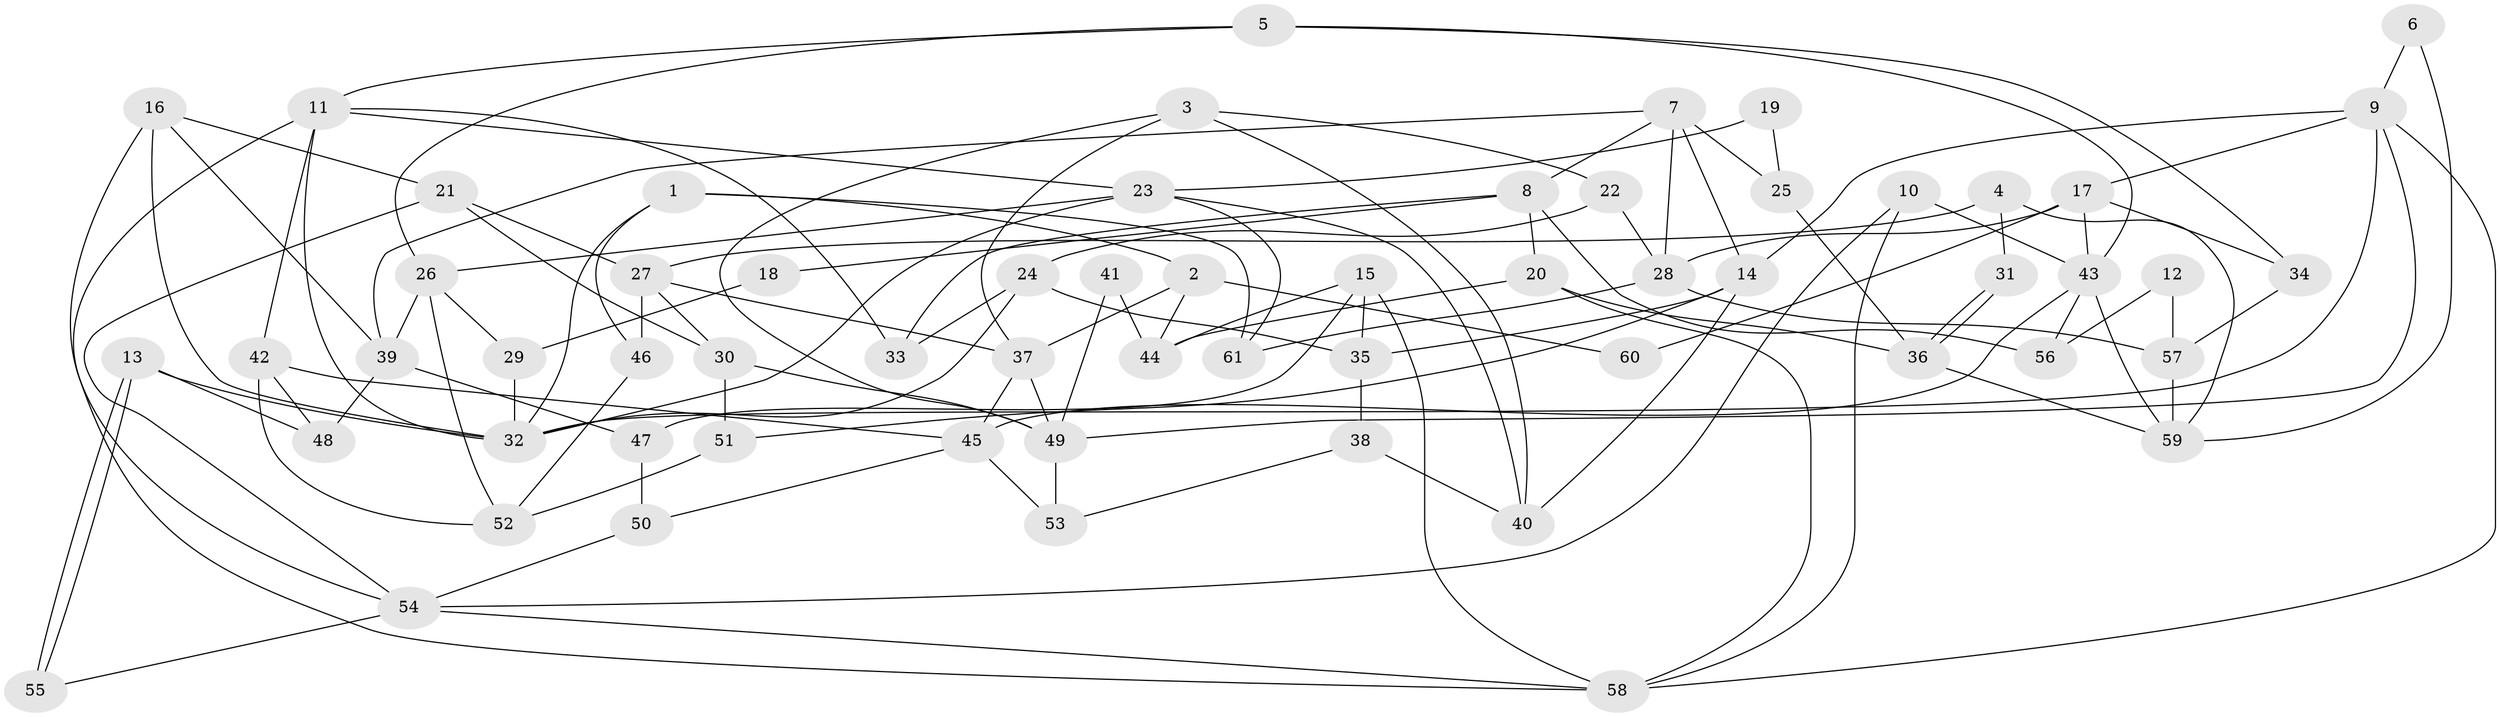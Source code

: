 // Generated by graph-tools (version 1.1) at 2025/36/03/09/25 02:36:07]
// undirected, 61 vertices, 122 edges
graph export_dot {
graph [start="1"]
  node [color=gray90,style=filled];
  1;
  2;
  3;
  4;
  5;
  6;
  7;
  8;
  9;
  10;
  11;
  12;
  13;
  14;
  15;
  16;
  17;
  18;
  19;
  20;
  21;
  22;
  23;
  24;
  25;
  26;
  27;
  28;
  29;
  30;
  31;
  32;
  33;
  34;
  35;
  36;
  37;
  38;
  39;
  40;
  41;
  42;
  43;
  44;
  45;
  46;
  47;
  48;
  49;
  50;
  51;
  52;
  53;
  54;
  55;
  56;
  57;
  58;
  59;
  60;
  61;
  1 -- 2;
  1 -- 32;
  1 -- 46;
  1 -- 61;
  2 -- 44;
  2 -- 37;
  2 -- 60;
  3 -- 22;
  3 -- 37;
  3 -- 40;
  3 -- 49;
  4 -- 59;
  4 -- 27;
  4 -- 31;
  5 -- 11;
  5 -- 43;
  5 -- 26;
  5 -- 34;
  6 -- 9;
  6 -- 59;
  7 -- 14;
  7 -- 39;
  7 -- 8;
  7 -- 25;
  7 -- 28;
  8 -- 33;
  8 -- 18;
  8 -- 20;
  8 -- 56;
  9 -- 49;
  9 -- 32;
  9 -- 14;
  9 -- 17;
  9 -- 58;
  10 -- 43;
  10 -- 54;
  10 -- 58;
  11 -- 58;
  11 -- 23;
  11 -- 32;
  11 -- 33;
  11 -- 42;
  12 -- 56;
  12 -- 57;
  13 -- 55;
  13 -- 55;
  13 -- 48;
  13 -- 32;
  14 -- 51;
  14 -- 35;
  14 -- 40;
  15 -- 35;
  15 -- 58;
  15 -- 44;
  15 -- 47;
  16 -- 32;
  16 -- 54;
  16 -- 21;
  16 -- 39;
  17 -- 28;
  17 -- 34;
  17 -- 43;
  17 -- 60;
  18 -- 29;
  19 -- 23;
  19 -- 25;
  20 -- 58;
  20 -- 36;
  20 -- 44;
  21 -- 54;
  21 -- 27;
  21 -- 30;
  22 -- 24;
  22 -- 28;
  23 -- 32;
  23 -- 40;
  23 -- 26;
  23 -- 61;
  24 -- 32;
  24 -- 35;
  24 -- 33;
  25 -- 36;
  26 -- 29;
  26 -- 39;
  26 -- 52;
  27 -- 30;
  27 -- 37;
  27 -- 46;
  28 -- 61;
  28 -- 57;
  29 -- 32;
  30 -- 49;
  30 -- 51;
  31 -- 36;
  31 -- 36;
  34 -- 57;
  35 -- 38;
  36 -- 59;
  37 -- 45;
  37 -- 49;
  38 -- 40;
  38 -- 53;
  39 -- 47;
  39 -- 48;
  41 -- 49;
  41 -- 44;
  42 -- 52;
  42 -- 45;
  42 -- 48;
  43 -- 59;
  43 -- 45;
  43 -- 56;
  45 -- 50;
  45 -- 53;
  46 -- 52;
  47 -- 50;
  49 -- 53;
  50 -- 54;
  51 -- 52;
  54 -- 58;
  54 -- 55;
  57 -- 59;
}
